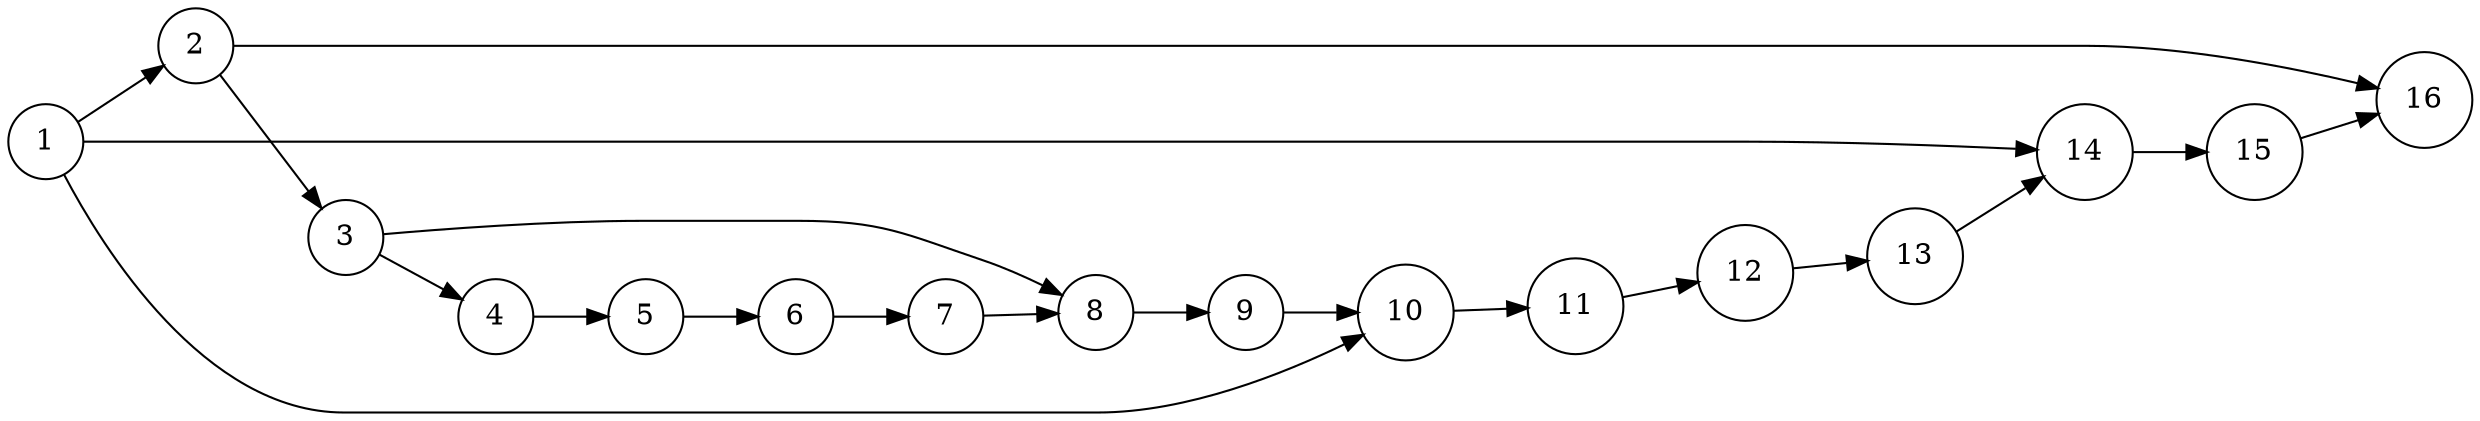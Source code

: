 digraph BABELdigraph {
  rankdir = LR;
  1[shape=circle,label="1"];
  2[shape=circle,label="2"];
  3[shape=circle,label="3"];
  4[shape=circle,label="4"];
  5[shape=circle,label="5"];
  6[shape=circle,label="6"];
  7[shape=circle,label="7"];
  8[shape=circle,label="8"];
  9[shape=circle,label="9"];
  10[shape=circle,label="10"];
  11[shape=circle,label="11"];
  12[shape=circle,label="12"];
  13[shape=circle,label="13"];
  14[shape=circle,label="14"];
  15[shape=circle,label="15"];
  16[shape=circle,label="16"];
  1 -> 2
  2 -> 3
  3 -> 4
  4 -> 5
  5 -> 6
  6 -> 7
  7 -> 8
  3 -> 8
  8 -> 9
  9 -> 10
  1 -> 10
  10 -> 11
  11 -> 12
  12 -> 13
  13 -> 14
  1 -> 14
  14 -> 15
  15 -> 16
  2 -> 16
}
